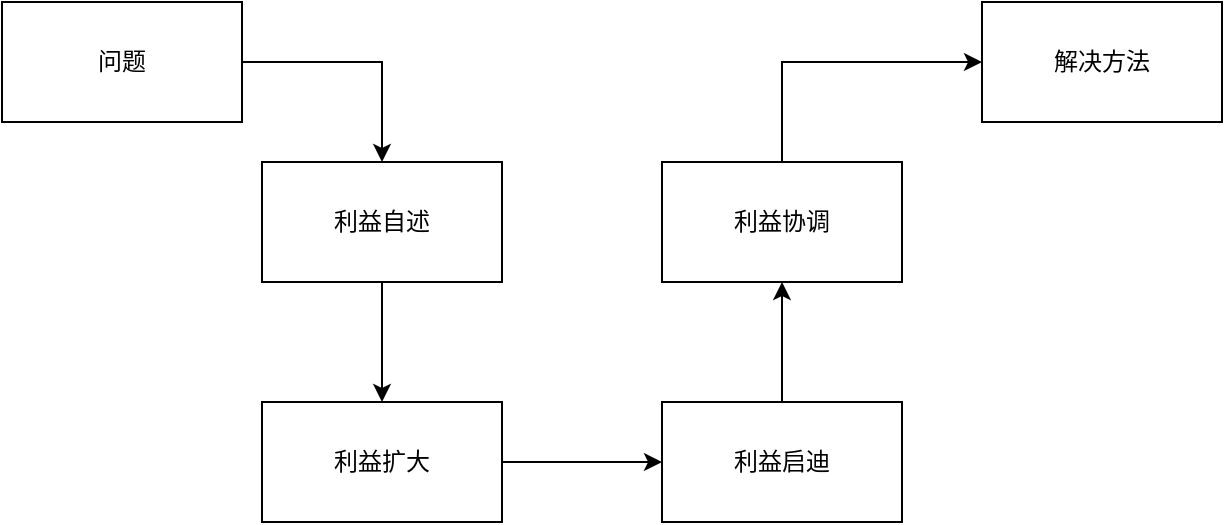 <mxfile version="20.0.1" type="github">
  <diagram id="o29gb3Ic2FPr0FHYQHIU" name="Page-1">
    <mxGraphModel dx="2249" dy="706" grid="1" gridSize="10" guides="1" tooltips="1" connect="1" arrows="1" fold="1" page="1" pageScale="1" pageWidth="827" pageHeight="1169" math="0" shadow="0">
      <root>
        <mxCell id="0" />
        <mxCell id="1" parent="0" />
        <mxCell id="gs8Vzt0vd-F7efCg0EDN-1" value="解决方法" style="rounded=0;whiteSpace=wrap;html=1;" vertex="1" parent="1">
          <mxGeometry x="480" y="160" width="120" height="60" as="geometry" />
        </mxCell>
        <mxCell id="gs8Vzt0vd-F7efCg0EDN-9" style="edgeStyle=orthogonalEdgeStyle;rounded=0;orthogonalLoop=1;jettySize=auto;html=1;entryX=0.5;entryY=0;entryDx=0;entryDy=0;" edge="1" parent="1" source="gs8Vzt0vd-F7efCg0EDN-2" target="gs8Vzt0vd-F7efCg0EDN-6">
          <mxGeometry relative="1" as="geometry" />
        </mxCell>
        <mxCell id="gs8Vzt0vd-F7efCg0EDN-2" value="问题" style="rounded=0;whiteSpace=wrap;html=1;" vertex="1" parent="1">
          <mxGeometry x="-10" y="160" width="120" height="60" as="geometry" />
        </mxCell>
        <mxCell id="gs8Vzt0vd-F7efCg0EDN-12" style="edgeStyle=orthogonalEdgeStyle;rounded=0;orthogonalLoop=1;jettySize=auto;html=1;" edge="1" parent="1" source="gs8Vzt0vd-F7efCg0EDN-3" target="gs8Vzt0vd-F7efCg0EDN-4">
          <mxGeometry relative="1" as="geometry" />
        </mxCell>
        <mxCell id="gs8Vzt0vd-F7efCg0EDN-3" value="利益启迪" style="rounded=0;whiteSpace=wrap;html=1;" vertex="1" parent="1">
          <mxGeometry x="320" y="360" width="120" height="60" as="geometry" />
        </mxCell>
        <mxCell id="gs8Vzt0vd-F7efCg0EDN-13" style="edgeStyle=orthogonalEdgeStyle;rounded=0;orthogonalLoop=1;jettySize=auto;html=1;entryX=0;entryY=0.5;entryDx=0;entryDy=0;" edge="1" parent="1" source="gs8Vzt0vd-F7efCg0EDN-4" target="gs8Vzt0vd-F7efCg0EDN-1">
          <mxGeometry relative="1" as="geometry">
            <mxPoint x="520" y="190" as="targetPoint" />
            <Array as="points">
              <mxPoint x="380" y="190" />
            </Array>
          </mxGeometry>
        </mxCell>
        <mxCell id="gs8Vzt0vd-F7efCg0EDN-4" value="利益协调" style="rounded=0;whiteSpace=wrap;html=1;" vertex="1" parent="1">
          <mxGeometry x="320" y="240" width="120" height="60" as="geometry" />
        </mxCell>
        <mxCell id="gs8Vzt0vd-F7efCg0EDN-11" style="edgeStyle=orthogonalEdgeStyle;rounded=0;orthogonalLoop=1;jettySize=auto;html=1;exitX=1;exitY=0.5;exitDx=0;exitDy=0;" edge="1" parent="1" source="gs8Vzt0vd-F7efCg0EDN-5" target="gs8Vzt0vd-F7efCg0EDN-3">
          <mxGeometry relative="1" as="geometry" />
        </mxCell>
        <mxCell id="gs8Vzt0vd-F7efCg0EDN-5" value="利益扩大" style="rounded=0;whiteSpace=wrap;html=1;" vertex="1" parent="1">
          <mxGeometry x="120" y="360" width="120" height="60" as="geometry" />
        </mxCell>
        <mxCell id="gs8Vzt0vd-F7efCg0EDN-10" style="edgeStyle=orthogonalEdgeStyle;rounded=0;orthogonalLoop=1;jettySize=auto;html=1;" edge="1" parent="1" source="gs8Vzt0vd-F7efCg0EDN-6" target="gs8Vzt0vd-F7efCg0EDN-5">
          <mxGeometry relative="1" as="geometry" />
        </mxCell>
        <mxCell id="gs8Vzt0vd-F7efCg0EDN-6" value="利益自述" style="rounded=0;whiteSpace=wrap;html=1;" vertex="1" parent="1">
          <mxGeometry x="120" y="240" width="120" height="60" as="geometry" />
        </mxCell>
      </root>
    </mxGraphModel>
  </diagram>
</mxfile>
